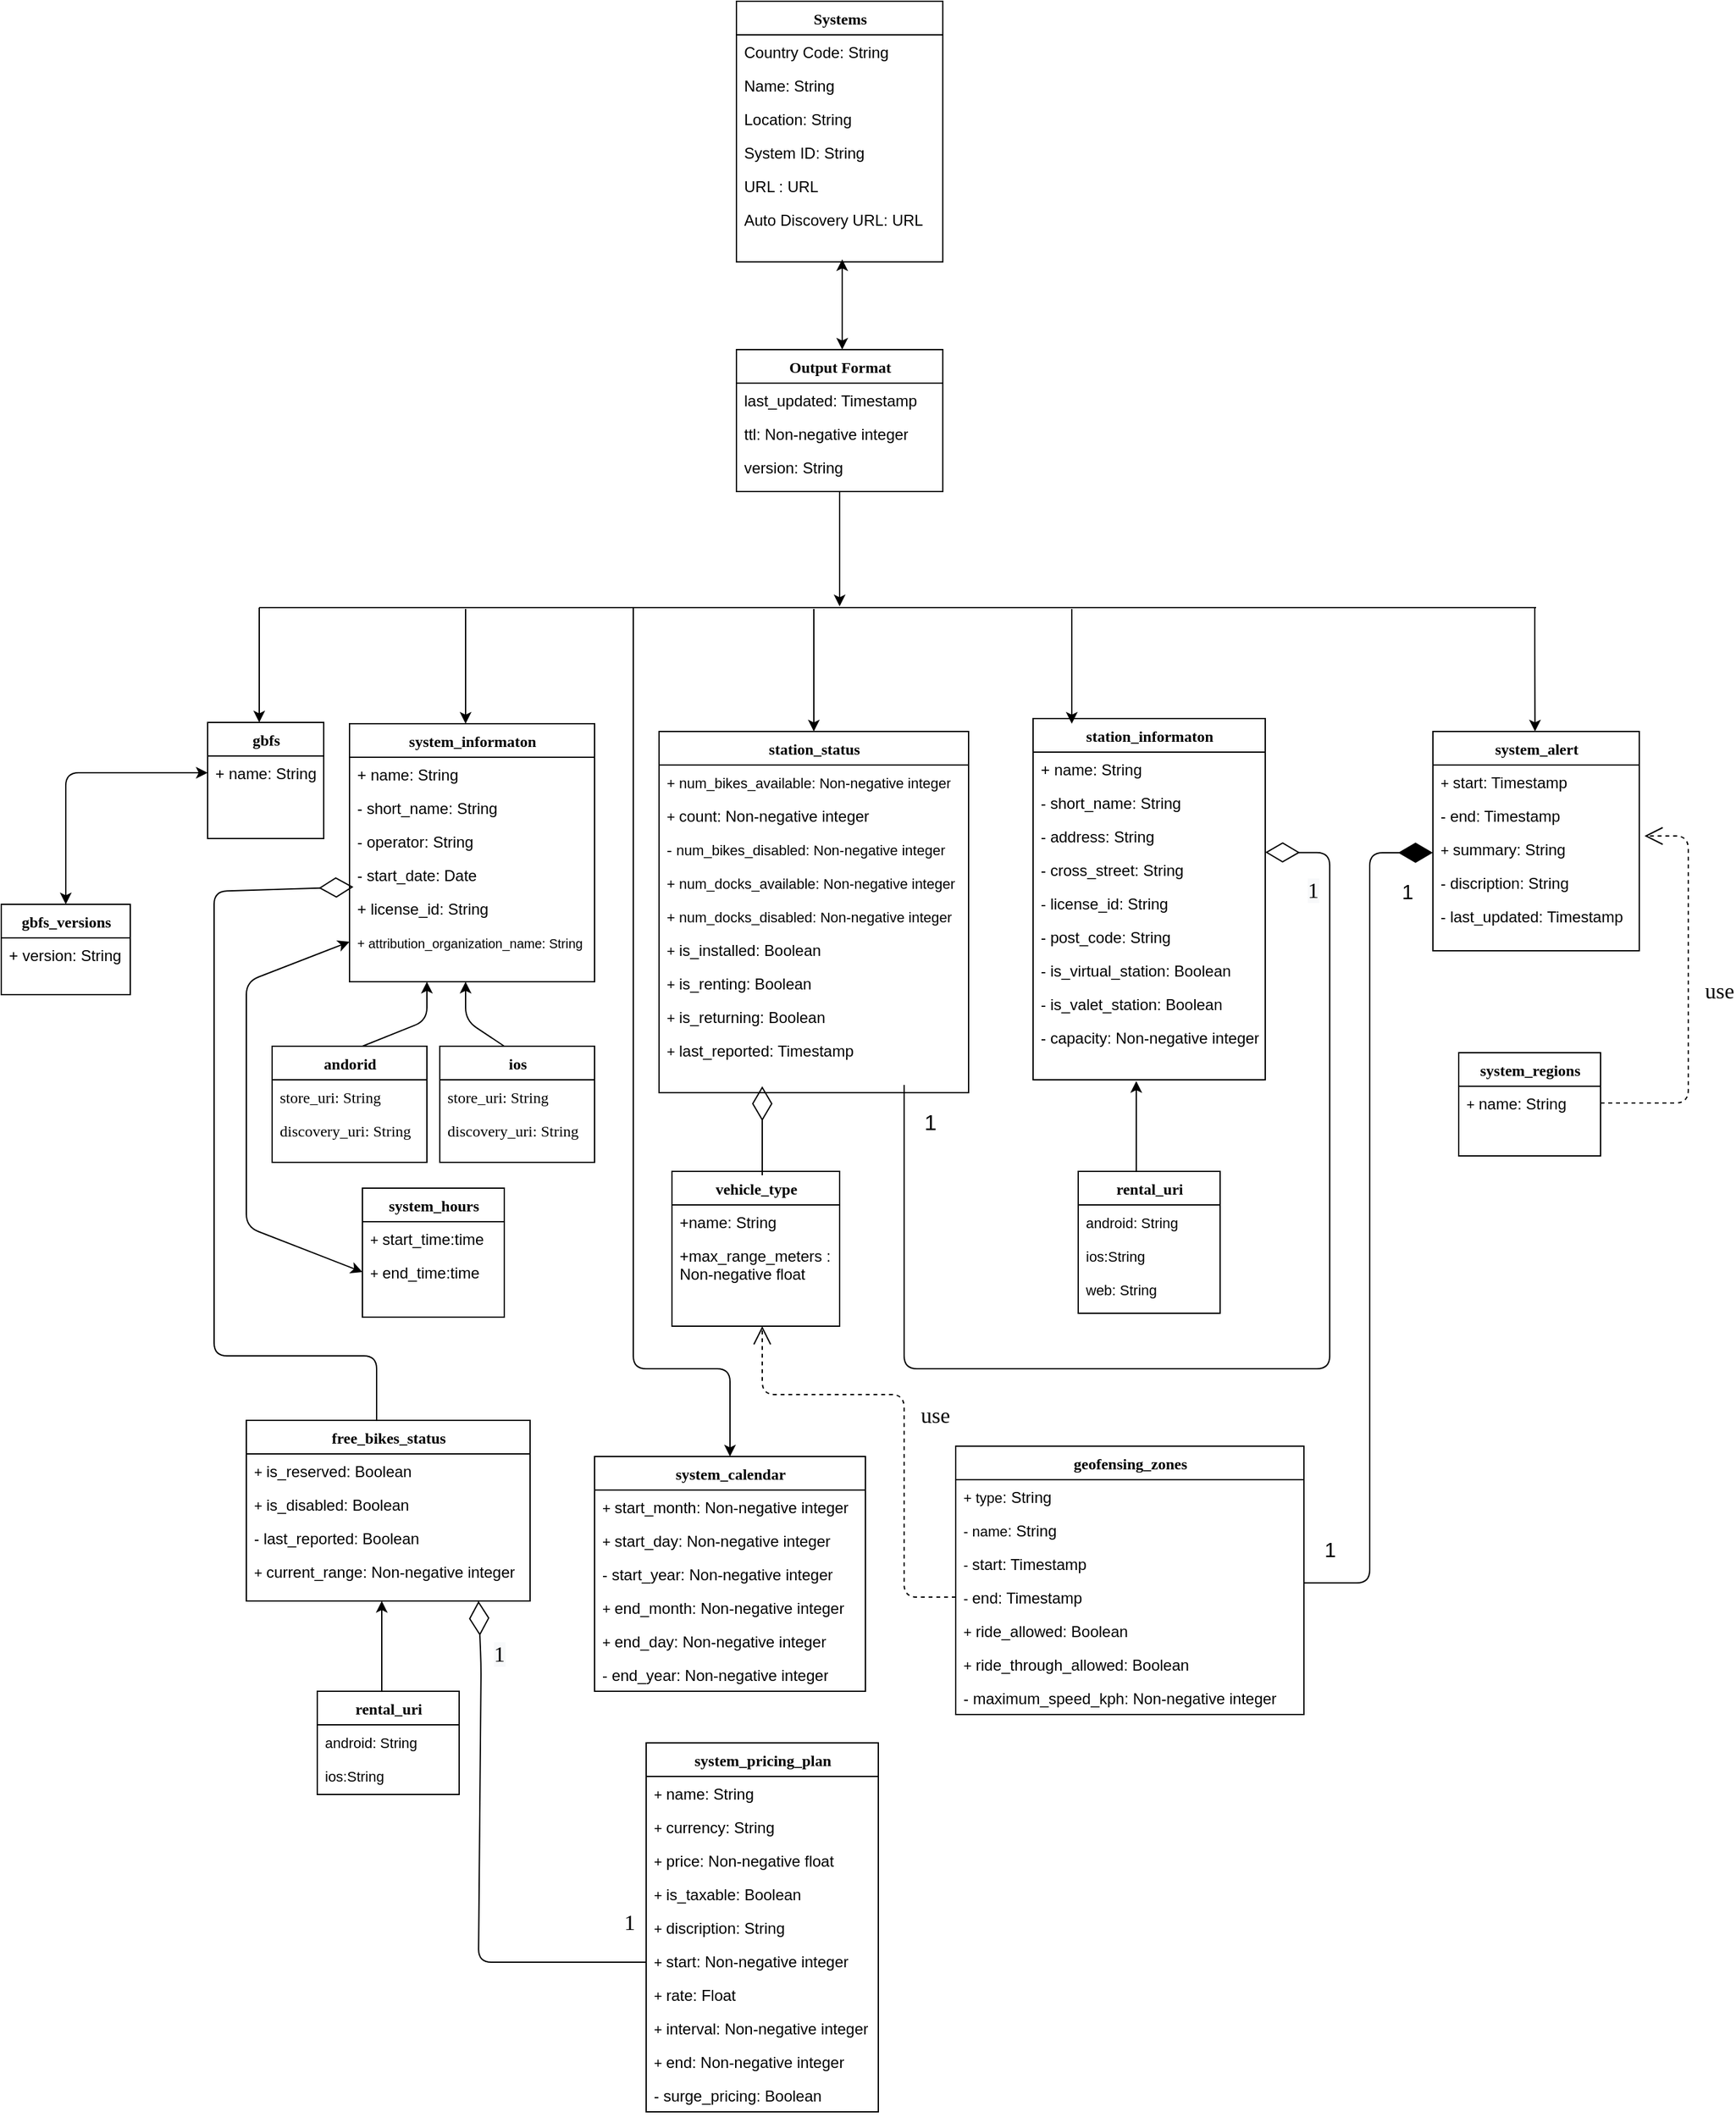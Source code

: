 <mxfile version="14.5.1" type="device"><diagram name="Page-1" id="9f46799a-70d6-7492-0946-bef42562c5a5"><mxGraphModel dx="2563" dy="1696" grid="1" gridSize="10" guides="1" tooltips="1" connect="1" arrows="1" fold="1" page="1" pageScale="1" pageWidth="1100" pageHeight="850" background="#ffffff" math="0" shadow="0"><root><mxCell id="0"/><mxCell id="1" parent="0"/><mxCell id="78961159f06e98e8-17" value="Systems" style="swimlane;html=1;fontStyle=1;align=center;verticalAlign=top;childLayout=stackLayout;horizontal=1;startSize=26;horizontalStack=0;resizeParent=1;resizeLast=0;collapsible=1;marginBottom=0;swimlaneFillColor=#ffffff;rounded=0;shadow=0;comic=0;labelBackgroundColor=none;strokeWidth=1;fillColor=none;fontFamily=Verdana;fontSize=12" parent="1" vertex="1"><mxGeometry x="500" y="-840" width="160" height="202" as="geometry"/></mxCell><mxCell id="78961159f06e98e8-21" value="Country Code: String" style="text;html=1;strokeColor=none;fillColor=none;align=left;verticalAlign=top;spacingLeft=4;spacingRight=4;whiteSpace=wrap;overflow=hidden;rotatable=0;points=[[0,0.5],[1,0.5]];portConstraint=eastwest;" parent="78961159f06e98e8-17" vertex="1"><mxGeometry y="26" width="160" height="26" as="geometry"/></mxCell><mxCell id="78961159f06e98e8-23" value="Name: String" style="text;html=1;strokeColor=none;fillColor=none;align=left;verticalAlign=top;spacingLeft=4;spacingRight=4;whiteSpace=wrap;overflow=hidden;rotatable=0;points=[[0,0.5],[1,0.5]];portConstraint=eastwest;" parent="78961159f06e98e8-17" vertex="1"><mxGeometry y="52" width="160" height="26" as="geometry"/></mxCell><mxCell id="ztw_TgKq-NQ0TBT2mvLs-5" value="Location: String" style="text;html=1;strokeColor=none;fillColor=none;align=left;verticalAlign=top;spacingLeft=4;spacingRight=4;whiteSpace=wrap;overflow=hidden;rotatable=0;points=[[0,0.5],[1,0.5]];portConstraint=eastwest;" parent="78961159f06e98e8-17" vertex="1"><mxGeometry y="78" width="160" height="26" as="geometry"/></mxCell><mxCell id="78961159f06e98e8-26" value="System ID: String" style="text;html=1;strokeColor=none;fillColor=none;align=left;verticalAlign=top;spacingLeft=4;spacingRight=4;whiteSpace=wrap;overflow=hidden;rotatable=0;points=[[0,0.5],[1,0.5]];portConstraint=eastwest;" parent="78961159f06e98e8-17" vertex="1"><mxGeometry y="104" width="160" height="26" as="geometry"/></mxCell><mxCell id="78961159f06e98e8-24" value="URL : URL" style="text;html=1;strokeColor=none;fillColor=none;align=left;verticalAlign=top;spacingLeft=4;spacingRight=4;whiteSpace=wrap;overflow=hidden;rotatable=0;points=[[0,0.5],[1,0.5]];portConstraint=eastwest;" parent="78961159f06e98e8-17" vertex="1"><mxGeometry y="130" width="160" height="26" as="geometry"/></mxCell><mxCell id="ztw_TgKq-NQ0TBT2mvLs-3" value="Auto Discovery URL: URL" style="text;html=1;strokeColor=none;fillColor=none;align=left;verticalAlign=top;spacingLeft=4;spacingRight=4;whiteSpace=wrap;overflow=hidden;rotatable=0;points=[[0,0.5],[1,0.5]];portConstraint=eastwest;" parent="78961159f06e98e8-17" vertex="1"><mxGeometry y="156" width="160" height="26" as="geometry"/></mxCell><mxCell id="ztw_TgKq-NQ0TBT2mvLs-10" value="Output Format" style="swimlane;html=1;fontStyle=1;align=center;verticalAlign=top;childLayout=stackLayout;horizontal=1;startSize=26;horizontalStack=0;resizeParent=1;resizeLast=0;collapsible=1;marginBottom=0;swimlaneFillColor=#ffffff;rounded=0;shadow=0;comic=0;labelBackgroundColor=none;strokeWidth=1;fillColor=none;fontFamily=Verdana;fontSize=12" parent="1" vertex="1"><mxGeometry x="500" y="-570" width="160" height="110" as="geometry"/></mxCell><mxCell id="ztw_TgKq-NQ0TBT2mvLs-11" value="last_updated: Timestamp" style="text;html=1;strokeColor=none;fillColor=none;align=left;verticalAlign=top;spacingLeft=4;spacingRight=4;whiteSpace=wrap;overflow=hidden;rotatable=0;points=[[0,0.5],[1,0.5]];portConstraint=eastwest;" parent="ztw_TgKq-NQ0TBT2mvLs-10" vertex="1"><mxGeometry y="26" width="160" height="26" as="geometry"/></mxCell><mxCell id="ztw_TgKq-NQ0TBT2mvLs-12" value="ttl: Non-negative integer" style="text;html=1;strokeColor=none;fillColor=none;align=left;verticalAlign=top;spacingLeft=4;spacingRight=4;whiteSpace=wrap;overflow=hidden;rotatable=0;points=[[0,0.5],[1,0.5]];portConstraint=eastwest;" parent="ztw_TgKq-NQ0TBT2mvLs-10" vertex="1"><mxGeometry y="52" width="160" height="26" as="geometry"/></mxCell><mxCell id="ztw_TgKq-NQ0TBT2mvLs-13" value="version: String" style="text;html=1;strokeColor=none;fillColor=none;align=left;verticalAlign=top;spacingLeft=4;spacingRight=4;whiteSpace=wrap;overflow=hidden;rotatable=0;points=[[0,0.5],[1,0.5]];portConstraint=eastwest;" parent="ztw_TgKq-NQ0TBT2mvLs-10" vertex="1"><mxGeometry y="78" width="160" height="26" as="geometry"/></mxCell><mxCell id="ztw_TgKq-NQ0TBT2mvLs-372" value="gbfs" style="swimlane;html=1;fontStyle=1;align=center;verticalAlign=top;childLayout=stackLayout;horizontal=1;startSize=26;horizontalStack=0;resizeParent=1;resizeLast=0;collapsible=1;marginBottom=0;swimlaneFillColor=#ffffff;rounded=0;shadow=0;comic=0;labelBackgroundColor=none;strokeWidth=1;fillColor=none;fontFamily=Verdana;fontSize=12" parent="1" vertex="1"><mxGeometry x="90" y="-281" width="90" height="90" as="geometry"/></mxCell><mxCell id="ztw_TgKq-NQ0TBT2mvLs-373" value="+ name: String" style="text;html=1;strokeColor=none;fillColor=none;align=left;verticalAlign=top;spacingLeft=4;spacingRight=4;whiteSpace=wrap;overflow=hidden;rotatable=0;points=[[0,0.5],[1,0.5]];portConstraint=eastwest;" parent="ztw_TgKq-NQ0TBT2mvLs-372" vertex="1"><mxGeometry y="26" width="90" height="26" as="geometry"/></mxCell><mxCell id="ztw_TgKq-NQ0TBT2mvLs-376" value="gbfs_versions" style="swimlane;html=1;fontStyle=1;align=center;verticalAlign=top;childLayout=stackLayout;horizontal=1;startSize=26;horizontalStack=0;resizeParent=1;resizeLast=0;collapsible=1;marginBottom=0;swimlaneFillColor=#ffffff;rounded=0;shadow=0;comic=0;labelBackgroundColor=none;strokeWidth=1;fillColor=none;fontFamily=Verdana;fontSize=12" parent="1" vertex="1"><mxGeometry x="-70" y="-140" width="100" height="70" as="geometry"/></mxCell><mxCell id="ztw_TgKq-NQ0TBT2mvLs-379" value="+ version: String" style="text;html=1;strokeColor=none;fillColor=none;align=left;verticalAlign=top;spacingLeft=4;spacingRight=4;whiteSpace=wrap;overflow=hidden;rotatable=0;points=[[0,0.5],[1,0.5]];portConstraint=eastwest;" parent="ztw_TgKq-NQ0TBT2mvLs-376" vertex="1"><mxGeometry y="26" width="100" height="26" as="geometry"/></mxCell><mxCell id="ztw_TgKq-NQ0TBT2mvLs-382" value="system_informaton" style="swimlane;html=1;fontStyle=1;align=center;verticalAlign=top;childLayout=stackLayout;horizontal=1;startSize=26;horizontalStack=0;resizeParent=1;resizeLast=0;collapsible=1;marginBottom=0;swimlaneFillColor=#ffffff;rounded=0;shadow=0;comic=0;labelBackgroundColor=none;strokeWidth=1;fillColor=none;fontFamily=Verdana;fontSize=12" parent="1" vertex="1"><mxGeometry x="200" y="-280" width="190" height="200" as="geometry"/></mxCell><mxCell id="ztw_TgKq-NQ0TBT2mvLs-383" value="+ name: String" style="text;html=1;strokeColor=none;fillColor=none;align=left;verticalAlign=top;spacingLeft=4;spacingRight=4;whiteSpace=wrap;overflow=hidden;rotatable=0;points=[[0,0.5],[1,0.5]];portConstraint=eastwest;" parent="ztw_TgKq-NQ0TBT2mvLs-382" vertex="1"><mxGeometry y="26" width="190" height="26" as="geometry"/></mxCell><mxCell id="ztw_TgKq-NQ0TBT2mvLs-384" value="- short_name: String" style="text;html=1;strokeColor=none;fillColor=none;align=left;verticalAlign=top;spacingLeft=4;spacingRight=4;whiteSpace=wrap;overflow=hidden;rotatable=0;points=[[0,0.5],[1,0.5]];portConstraint=eastwest;" parent="ztw_TgKq-NQ0TBT2mvLs-382" vertex="1"><mxGeometry y="52" width="190" height="26" as="geometry"/></mxCell><mxCell id="ztw_TgKq-NQ0TBT2mvLs-385" value="-&amp;nbsp;operator: String" style="text;html=1;strokeColor=none;fillColor=none;align=left;verticalAlign=top;spacingLeft=4;spacingRight=4;whiteSpace=wrap;overflow=hidden;rotatable=0;points=[[0,0.5],[1,0.5]];portConstraint=eastwest;" parent="ztw_TgKq-NQ0TBT2mvLs-382" vertex="1"><mxGeometry y="78" width="190" height="26" as="geometry"/></mxCell><mxCell id="ztw_TgKq-NQ0TBT2mvLs-386" value="-&amp;nbsp;start_date: Date" style="text;html=1;strokeColor=none;fillColor=none;align=left;verticalAlign=top;spacingLeft=4;spacingRight=4;whiteSpace=wrap;overflow=hidden;rotatable=0;points=[[0,0.5],[1,0.5]];portConstraint=eastwest;" parent="ztw_TgKq-NQ0TBT2mvLs-382" vertex="1"><mxGeometry y="104" width="190" height="26" as="geometry"/></mxCell><mxCell id="ztw_TgKq-NQ0TBT2mvLs-387" value="+ license_id: String" style="text;html=1;strokeColor=none;fillColor=none;align=left;verticalAlign=top;spacingLeft=4;spacingRight=4;whiteSpace=wrap;overflow=hidden;rotatable=0;points=[[0,0.5],[1,0.5]];portConstraint=eastwest;" parent="ztw_TgKq-NQ0TBT2mvLs-382" vertex="1"><mxGeometry y="130" width="190" height="26" as="geometry"/></mxCell><mxCell id="ztw_TgKq-NQ0TBT2mvLs-388" value="&lt;font style=&quot;font-size: 10px&quot;&gt;+ attribution_organization_name: String&lt;/font&gt;" style="text;html=1;strokeColor=none;fillColor=none;align=left;verticalAlign=top;spacingLeft=4;spacingRight=4;whiteSpace=wrap;overflow=hidden;rotatable=0;points=[[0,0.5],[1,0.5]];portConstraint=eastwest;" parent="ztw_TgKq-NQ0TBT2mvLs-382" vertex="1"><mxGeometry y="156" width="190" height="26" as="geometry"/></mxCell><mxCell id="ztw_TgKq-NQ0TBT2mvLs-391" value="station_informaton" style="swimlane;html=1;fontStyle=1;align=center;verticalAlign=top;childLayout=stackLayout;horizontal=1;startSize=26;horizontalStack=0;resizeParent=1;resizeLast=0;collapsible=1;marginBottom=0;swimlaneFillColor=#ffffff;rounded=0;shadow=0;comic=0;labelBackgroundColor=none;strokeWidth=1;fillColor=none;fontFamily=Verdana;fontSize=12" parent="1" vertex="1"><mxGeometry x="730" y="-284" width="180" height="280" as="geometry"/></mxCell><mxCell id="ztw_TgKq-NQ0TBT2mvLs-392" value="+ name: String" style="text;html=1;strokeColor=none;fillColor=none;align=left;verticalAlign=top;spacingLeft=4;spacingRight=4;whiteSpace=wrap;overflow=hidden;rotatable=0;points=[[0,0.5],[1,0.5]];portConstraint=eastwest;" parent="ztw_TgKq-NQ0TBT2mvLs-391" vertex="1"><mxGeometry y="26" width="180" height="26" as="geometry"/></mxCell><mxCell id="ztw_TgKq-NQ0TBT2mvLs-393" value="-&amp;nbsp;short_name: String" style="text;html=1;strokeColor=none;fillColor=none;align=left;verticalAlign=top;spacingLeft=4;spacingRight=4;whiteSpace=wrap;overflow=hidden;rotatable=0;points=[[0,0.5],[1,0.5]];portConstraint=eastwest;" parent="ztw_TgKq-NQ0TBT2mvLs-391" vertex="1"><mxGeometry y="52" width="180" height="26" as="geometry"/></mxCell><mxCell id="ztw_TgKq-NQ0TBT2mvLs-394" value="-&amp;nbsp;address: String" style="text;html=1;strokeColor=none;fillColor=none;align=left;verticalAlign=top;spacingLeft=4;spacingRight=4;whiteSpace=wrap;overflow=hidden;rotatable=0;points=[[0,0.5],[1,0.5]];portConstraint=eastwest;" parent="ztw_TgKq-NQ0TBT2mvLs-391" vertex="1"><mxGeometry y="78" width="180" height="26" as="geometry"/></mxCell><mxCell id="ztw_TgKq-NQ0TBT2mvLs-395" value="-&amp;nbsp;cross_street: String" style="text;html=1;strokeColor=none;fillColor=none;align=left;verticalAlign=top;spacingLeft=4;spacingRight=4;whiteSpace=wrap;overflow=hidden;rotatable=0;points=[[0,0.5],[1,0.5]];portConstraint=eastwest;" parent="ztw_TgKq-NQ0TBT2mvLs-391" vertex="1"><mxGeometry y="104" width="180" height="26" as="geometry"/></mxCell><mxCell id="ztw_TgKq-NQ0TBT2mvLs-396" value="-&amp;nbsp;license_id: String" style="text;html=1;strokeColor=none;fillColor=none;align=left;verticalAlign=top;spacingLeft=4;spacingRight=4;whiteSpace=wrap;overflow=hidden;rotatable=0;points=[[0,0.5],[1,0.5]];portConstraint=eastwest;" parent="ztw_TgKq-NQ0TBT2mvLs-391" vertex="1"><mxGeometry y="130" width="180" height="26" as="geometry"/></mxCell><mxCell id="ztw_TgKq-NQ0TBT2mvLs-401" value="-&amp;nbsp;post_code: String" style="text;html=1;strokeColor=none;fillColor=none;align=left;verticalAlign=top;spacingLeft=4;spacingRight=4;whiteSpace=wrap;overflow=hidden;rotatable=0;points=[[0,0.5],[1,0.5]];portConstraint=eastwest;" parent="ztw_TgKq-NQ0TBT2mvLs-391" vertex="1"><mxGeometry y="156" width="180" height="26" as="geometry"/></mxCell><mxCell id="ztw_TgKq-NQ0TBT2mvLs-402" value="-&amp;nbsp;is_virtual_station: Boolean" style="text;html=1;strokeColor=none;fillColor=none;align=left;verticalAlign=top;spacingLeft=4;spacingRight=4;whiteSpace=wrap;overflow=hidden;rotatable=0;points=[[0,0.5],[1,0.5]];portConstraint=eastwest;" parent="ztw_TgKq-NQ0TBT2mvLs-391" vertex="1"><mxGeometry y="182" width="180" height="26" as="geometry"/></mxCell><mxCell id="ztw_TgKq-NQ0TBT2mvLs-405" value="-&amp;nbsp;is_valet_station: Boolean" style="text;html=1;strokeColor=none;fillColor=none;align=left;verticalAlign=top;spacingLeft=4;spacingRight=4;whiteSpace=wrap;overflow=hidden;rotatable=0;points=[[0,0.5],[1,0.5]];portConstraint=eastwest;" parent="ztw_TgKq-NQ0TBT2mvLs-391" vertex="1"><mxGeometry y="208" width="180" height="26" as="geometry"/></mxCell><mxCell id="ztw_TgKq-NQ0TBT2mvLs-406" value="-&amp;nbsp;capacity: Non-negative integer" style="text;html=1;strokeColor=none;fillColor=none;align=left;verticalAlign=top;spacingLeft=4;spacingRight=4;whiteSpace=wrap;overflow=hidden;rotatable=0;points=[[0,0.5],[1,0.5]];portConstraint=eastwest;" parent="ztw_TgKq-NQ0TBT2mvLs-391" vertex="1"><mxGeometry y="234" width="180" height="26" as="geometry"/></mxCell><mxCell id="ztw_TgKq-NQ0TBT2mvLs-407" value="station_status" style="swimlane;html=1;fontStyle=1;align=center;verticalAlign=top;childLayout=stackLayout;horizontal=1;startSize=26;horizontalStack=0;resizeParent=1;resizeLast=0;collapsible=1;marginBottom=0;swimlaneFillColor=#ffffff;rounded=0;shadow=0;comic=0;labelBackgroundColor=none;strokeWidth=1;fillColor=none;fontFamily=Verdana;fontSize=12" parent="1" vertex="1"><mxGeometry x="440" y="-274" width="240" height="280" as="geometry"/></mxCell><mxCell id="ztw_TgKq-NQ0TBT2mvLs-408" value="&lt;font style=&quot;font-size: 11px&quot;&gt;+ num_bikes_available: Non-negative integer&lt;/font&gt;" style="text;html=1;strokeColor=none;fillColor=none;align=left;verticalAlign=top;spacingLeft=4;spacingRight=4;whiteSpace=wrap;overflow=hidden;rotatable=0;points=[[0,0.5],[1,0.5]];portConstraint=eastwest;strokeWidth=2;" parent="ztw_TgKq-NQ0TBT2mvLs-407" vertex="1"><mxGeometry y="26" width="240" height="26" as="geometry"/></mxCell><mxCell id="ztw_TgKq-NQ0TBT2mvLs-409" value="&lt;span style=&quot;font-size: 11px&quot;&gt;+&amp;nbsp;&lt;/span&gt;count: Non-negative integer" style="text;html=1;strokeColor=none;fillColor=none;align=left;verticalAlign=top;spacingLeft=4;spacingRight=4;whiteSpace=wrap;overflow=hidden;rotatable=0;points=[[0,0.5],[1,0.5]];portConstraint=eastwest;" parent="ztw_TgKq-NQ0TBT2mvLs-407" vertex="1"><mxGeometry y="52" width="240" height="26" as="geometry"/></mxCell><mxCell id="ztw_TgKq-NQ0TBT2mvLs-410" value="&lt;font style=&quot;font-size: 11px&quot;&gt;&lt;span style=&quot;font-size: 12px&quot;&gt;-&amp;nbsp;&lt;/span&gt;num_bikes_disabled: Non-negative integer&lt;/font&gt;" style="text;html=1;strokeColor=none;fillColor=none;align=left;verticalAlign=top;spacingLeft=4;spacingRight=4;whiteSpace=wrap;overflow=hidden;rotatable=0;points=[[0,0.5],[1,0.5]];portConstraint=eastwest;" parent="ztw_TgKq-NQ0TBT2mvLs-407" vertex="1"><mxGeometry y="78" width="240" height="26" as="geometry"/></mxCell><mxCell id="ztw_TgKq-NQ0TBT2mvLs-411" value="&lt;span style=&quot;font-size: 11px&quot;&gt;+&amp;nbsp;&lt;/span&gt;&lt;span style=&quot;font-size: 11px&quot;&gt;num_docks_available: Non-negative integer&lt;/span&gt;" style="text;html=1;strokeColor=none;fillColor=none;align=left;verticalAlign=top;spacingLeft=4;spacingRight=4;whiteSpace=wrap;overflow=hidden;rotatable=0;points=[[0,0.5],[1,0.5]];portConstraint=eastwest;" parent="ztw_TgKq-NQ0TBT2mvLs-407" vertex="1"><mxGeometry y="104" width="240" height="26" as="geometry"/></mxCell><mxCell id="ztw_TgKq-NQ0TBT2mvLs-412" value="&lt;span style=&quot;font-size: 11px&quot;&gt;+&amp;nbsp;&lt;/span&gt;&lt;span style=&quot;font-size: 11px&quot;&gt;num_docks_disabled: Non-negative integer&lt;/span&gt;" style="text;html=1;strokeColor=none;fillColor=none;align=left;verticalAlign=top;spacingLeft=4;spacingRight=4;whiteSpace=wrap;overflow=hidden;rotatable=0;points=[[0,0.5],[1,0.5]];portConstraint=eastwest;" parent="ztw_TgKq-NQ0TBT2mvLs-407" vertex="1"><mxGeometry y="130" width="240" height="26" as="geometry"/></mxCell><mxCell id="ztw_TgKq-NQ0TBT2mvLs-414" value="&lt;span style=&quot;font-size: 11px&quot;&gt;+&amp;nbsp;&lt;/span&gt;is_installed: Boolean" style="text;html=1;strokeColor=none;fillColor=none;align=left;verticalAlign=top;spacingLeft=4;spacingRight=4;whiteSpace=wrap;overflow=hidden;rotatable=0;points=[[0,0.5],[1,0.5]];portConstraint=eastwest;" parent="ztw_TgKq-NQ0TBT2mvLs-407" vertex="1"><mxGeometry y="156" width="240" height="26" as="geometry"/></mxCell><mxCell id="ztw_TgKq-NQ0TBT2mvLs-415" value="&lt;span style=&quot;font-size: 11px&quot;&gt;+&amp;nbsp;&lt;/span&gt;is_renting: Boolean" style="text;html=1;strokeColor=none;fillColor=none;align=left;verticalAlign=top;spacingLeft=4;spacingRight=4;whiteSpace=wrap;overflow=hidden;rotatable=0;points=[[0,0.5],[1,0.5]];portConstraint=eastwest;" parent="ztw_TgKq-NQ0TBT2mvLs-407" vertex="1"><mxGeometry y="182" width="240" height="26" as="geometry"/></mxCell><mxCell id="ztw_TgKq-NQ0TBT2mvLs-416" value="&lt;span style=&quot;font-size: 11px&quot;&gt;+&amp;nbsp;&lt;/span&gt;is_returning: Boolean" style="text;html=1;strokeColor=none;fillColor=none;align=left;verticalAlign=top;spacingLeft=4;spacingRight=4;whiteSpace=wrap;overflow=hidden;rotatable=0;points=[[0,0.5],[1,0.5]];portConstraint=eastwest;" parent="ztw_TgKq-NQ0TBT2mvLs-407" vertex="1"><mxGeometry y="208" width="240" height="26" as="geometry"/></mxCell><mxCell id="ztw_TgKq-NQ0TBT2mvLs-417" value="&lt;span style=&quot;font-size: 11px&quot;&gt;+&amp;nbsp;&lt;/span&gt;last_reported: Timestamp" style="text;html=1;strokeColor=none;fillColor=none;align=left;verticalAlign=top;spacingLeft=4;spacingRight=4;whiteSpace=wrap;overflow=hidden;rotatable=0;points=[[0,0.5],[1,0.5]];portConstraint=eastwest;" parent="ztw_TgKq-NQ0TBT2mvLs-407" vertex="1"><mxGeometry y="234" width="240" height="26" as="geometry"/></mxCell><mxCell id="ztw_TgKq-NQ0TBT2mvLs-428" value="rental_uri" style="swimlane;html=1;fontStyle=1;align=center;verticalAlign=top;childLayout=stackLayout;horizontal=1;startSize=26;horizontalStack=0;resizeParent=1;resizeLast=0;collapsible=1;marginBottom=0;swimlaneFillColor=#ffffff;rounded=0;shadow=0;comic=0;labelBackgroundColor=none;strokeWidth=1;fillColor=none;fontFamily=Verdana;fontSize=12" parent="1" vertex="1"><mxGeometry x="765" y="67" width="110" height="110" as="geometry"/></mxCell><mxCell id="ztw_TgKq-NQ0TBT2mvLs-429" value="&lt;span style=&quot;font-size: 11px&quot;&gt;android: String&lt;/span&gt;" style="text;html=1;strokeColor=none;fillColor=none;align=left;verticalAlign=top;spacingLeft=4;spacingRight=4;whiteSpace=wrap;overflow=hidden;rotatable=0;points=[[0,0.5],[1,0.5]];portConstraint=eastwest;" parent="ztw_TgKq-NQ0TBT2mvLs-428" vertex="1"><mxGeometry y="26" width="110" height="26" as="geometry"/></mxCell><mxCell id="ztw_TgKq-NQ0TBT2mvLs-430" value="&lt;span style=&quot;font-size: 11px&quot;&gt;ios:String&lt;/span&gt;" style="text;html=1;strokeColor=none;fillColor=none;align=left;verticalAlign=top;spacingLeft=4;spacingRight=4;whiteSpace=wrap;overflow=hidden;rotatable=0;points=[[0,0.5],[1,0.5]];portConstraint=eastwest;" parent="ztw_TgKq-NQ0TBT2mvLs-428" vertex="1"><mxGeometry y="52" width="110" height="26" as="geometry"/></mxCell><mxCell id="yhd3518eYg1Cr_5c-qsb-65" value="&lt;span style=&quot;font-size: 11px&quot;&gt;web: String&lt;/span&gt;" style="text;html=1;strokeColor=none;fillColor=none;align=left;verticalAlign=top;spacingLeft=4;spacingRight=4;whiteSpace=wrap;overflow=hidden;rotatable=0;points=[[0,0.5],[1,0.5]];portConstraint=eastwest;" parent="ztw_TgKq-NQ0TBT2mvLs-428" vertex="1"><mxGeometry y="78" width="110" height="26" as="geometry"/></mxCell><mxCell id="ztw_TgKq-NQ0TBT2mvLs-431" value="system_calendar" style="swimlane;html=1;fontStyle=1;align=center;verticalAlign=top;childLayout=stackLayout;horizontal=1;startSize=26;horizontalStack=0;resizeParent=1;resizeLast=0;collapsible=1;marginBottom=0;swimlaneFillColor=#ffffff;rounded=0;shadow=0;comic=0;labelBackgroundColor=none;strokeWidth=1;fillColor=none;fontFamily=Verdana;fontSize=12" parent="1" vertex="1"><mxGeometry x="390" y="288" width="210" height="182" as="geometry"/></mxCell><mxCell id="ztw_TgKq-NQ0TBT2mvLs-432" value="&lt;font style=&quot;font-size: 12px&quot;&gt;&lt;span style=&quot;font-size: 11px&quot;&gt;+&amp;nbsp;&lt;/span&gt;start_month: Non-negative integer&lt;/font&gt;" style="text;html=1;strokeColor=none;fillColor=none;align=left;verticalAlign=top;spacingLeft=4;spacingRight=4;whiteSpace=wrap;overflow=hidden;rotatable=0;points=[[0,0.5],[1,0.5]];portConstraint=eastwest;strokeWidth=2;" parent="ztw_TgKq-NQ0TBT2mvLs-431" vertex="1"><mxGeometry y="26" width="210" height="26" as="geometry"/></mxCell><mxCell id="ztw_TgKq-NQ0TBT2mvLs-433" value="&lt;span style=&quot;font-size: 11px&quot;&gt;+&amp;nbsp;&lt;/span&gt;start_day: Non-negative integer" style="text;html=1;strokeColor=none;fillColor=none;align=left;verticalAlign=top;spacingLeft=4;spacingRight=4;whiteSpace=wrap;overflow=hidden;rotatable=0;points=[[0,0.5],[1,0.5]];portConstraint=eastwest;" parent="ztw_TgKq-NQ0TBT2mvLs-431" vertex="1"><mxGeometry y="52" width="210" height="26" as="geometry"/></mxCell><mxCell id="ztw_TgKq-NQ0TBT2mvLs-434" value="-&amp;nbsp;start_year: Non-negative integer" style="text;html=1;strokeColor=none;fillColor=none;align=left;verticalAlign=top;spacingLeft=4;spacingRight=4;whiteSpace=wrap;overflow=hidden;rotatable=0;points=[[0,0.5],[1,0.5]];portConstraint=eastwest;" parent="ztw_TgKq-NQ0TBT2mvLs-431" vertex="1"><mxGeometry y="78" width="210" height="26" as="geometry"/></mxCell><mxCell id="ztw_TgKq-NQ0TBT2mvLs-435" value="&lt;span style=&quot;font-size: 11px&quot;&gt;+&amp;nbsp;&lt;/span&gt;end_month: Non-negative integer" style="text;html=1;strokeColor=none;fillColor=none;align=left;verticalAlign=top;spacingLeft=4;spacingRight=4;whiteSpace=wrap;overflow=hidden;rotatable=0;points=[[0,0.5],[1,0.5]];portConstraint=eastwest;" parent="ztw_TgKq-NQ0TBT2mvLs-431" vertex="1"><mxGeometry y="104" width="210" height="26" as="geometry"/></mxCell><mxCell id="ztw_TgKq-NQ0TBT2mvLs-436" value="&lt;span style=&quot;font-size: 11px&quot;&gt;+&amp;nbsp;&lt;/span&gt;end_day: Non-negative integer" style="text;html=1;strokeColor=none;fillColor=none;align=left;verticalAlign=top;spacingLeft=4;spacingRight=4;whiteSpace=wrap;overflow=hidden;rotatable=0;points=[[0,0.5],[1,0.5]];portConstraint=eastwest;" parent="ztw_TgKq-NQ0TBT2mvLs-431" vertex="1"><mxGeometry y="130" width="210" height="26" as="geometry"/></mxCell><mxCell id="ztw_TgKq-NQ0TBT2mvLs-437" value="-&amp;nbsp;end_year: Non-negative integer" style="text;html=1;strokeColor=none;fillColor=none;align=left;verticalAlign=top;spacingLeft=4;spacingRight=4;whiteSpace=wrap;overflow=hidden;rotatable=0;points=[[0,0.5],[1,0.5]];portConstraint=eastwest;" parent="ztw_TgKq-NQ0TBT2mvLs-431" vertex="1"><mxGeometry y="156" width="210" height="26" as="geometry"/></mxCell><mxCell id="ztw_TgKq-NQ0TBT2mvLs-441" value="system_regions" style="swimlane;html=1;fontStyle=1;align=center;verticalAlign=top;childLayout=stackLayout;horizontal=1;startSize=26;horizontalStack=0;resizeParent=1;resizeLast=0;collapsible=1;marginBottom=0;swimlaneFillColor=#ffffff;rounded=0;shadow=0;comic=0;labelBackgroundColor=none;strokeWidth=1;fillColor=none;fontFamily=Verdana;fontSize=12" parent="1" vertex="1"><mxGeometry x="1060" y="-25" width="110" height="80" as="geometry"/></mxCell><mxCell id="ztw_TgKq-NQ0TBT2mvLs-442" value="&lt;span style=&quot;font-size: 11px&quot;&gt;+&amp;nbsp;&lt;/span&gt;name: String" style="text;html=1;strokeColor=none;fillColor=none;align=left;verticalAlign=top;spacingLeft=4;spacingRight=4;whiteSpace=wrap;overflow=hidden;rotatable=0;points=[[0,0.5],[1,0.5]];portConstraint=eastwest;" parent="ztw_TgKq-NQ0TBT2mvLs-441" vertex="1"><mxGeometry y="26" width="110" height="26" as="geometry"/></mxCell><mxCell id="ztw_TgKq-NQ0TBT2mvLs-443" value="system_pricing_plan" style="swimlane;html=1;fontStyle=1;align=center;verticalAlign=top;childLayout=stackLayout;horizontal=1;startSize=26;horizontalStack=0;resizeParent=1;resizeLast=0;collapsible=1;marginBottom=0;swimlaneFillColor=#ffffff;rounded=0;shadow=0;comic=0;labelBackgroundColor=none;strokeWidth=1;fillColor=none;fontFamily=Verdana;fontSize=12" parent="1" vertex="1"><mxGeometry x="430" y="510" width="180" height="286" as="geometry"/></mxCell><mxCell id="ztw_TgKq-NQ0TBT2mvLs-444" value="&lt;span style=&quot;font-size: 11px&quot;&gt;+&amp;nbsp;&lt;/span&gt;name: String" style="text;html=1;strokeColor=none;fillColor=none;align=left;verticalAlign=top;spacingLeft=4;spacingRight=4;whiteSpace=wrap;overflow=hidden;rotatable=0;points=[[0,0.5],[1,0.5]];portConstraint=eastwest;" parent="ztw_TgKq-NQ0TBT2mvLs-443" vertex="1"><mxGeometry y="26" width="180" height="26" as="geometry"/></mxCell><mxCell id="ztw_TgKq-NQ0TBT2mvLs-445" value="&lt;span style=&quot;font-size: 11px&quot;&gt;+&amp;nbsp;&lt;/span&gt;currency: String" style="text;html=1;strokeColor=none;fillColor=none;align=left;verticalAlign=top;spacingLeft=4;spacingRight=4;whiteSpace=wrap;overflow=hidden;rotatable=0;points=[[0,0.5],[1,0.5]];portConstraint=eastwest;" parent="ztw_TgKq-NQ0TBT2mvLs-443" vertex="1"><mxGeometry y="52" width="180" height="26" as="geometry"/></mxCell><mxCell id="ztw_TgKq-NQ0TBT2mvLs-446" value="&lt;span style=&quot;font-size: 11px&quot;&gt;+&amp;nbsp;&lt;/span&gt;price: Non-negative float" style="text;html=1;strokeColor=none;fillColor=none;align=left;verticalAlign=top;spacingLeft=4;spacingRight=4;whiteSpace=wrap;overflow=hidden;rotatable=0;points=[[0,0.5],[1,0.5]];portConstraint=eastwest;" parent="ztw_TgKq-NQ0TBT2mvLs-443" vertex="1"><mxGeometry y="78" width="180" height="26" as="geometry"/></mxCell><mxCell id="ztw_TgKq-NQ0TBT2mvLs-447" value="&lt;span style=&quot;font-size: 11px&quot;&gt;+&amp;nbsp;&lt;/span&gt;is_taxable: Boolean" style="text;html=1;strokeColor=none;fillColor=none;align=left;verticalAlign=top;spacingLeft=4;spacingRight=4;whiteSpace=wrap;overflow=hidden;rotatable=0;points=[[0,0.5],[1,0.5]];portConstraint=eastwest;" parent="ztw_TgKq-NQ0TBT2mvLs-443" vertex="1"><mxGeometry y="104" width="180" height="26" as="geometry"/></mxCell><mxCell id="ztw_TgKq-NQ0TBT2mvLs-448" value="&lt;span style=&quot;font-size: 11px&quot;&gt;+&amp;nbsp;&lt;/span&gt;discription: String" style="text;html=1;strokeColor=none;fillColor=none;align=left;verticalAlign=top;spacingLeft=4;spacingRight=4;whiteSpace=wrap;overflow=hidden;rotatable=0;points=[[0,0.5],[1,0.5]];portConstraint=eastwest;" parent="ztw_TgKq-NQ0TBT2mvLs-443" vertex="1"><mxGeometry y="130" width="180" height="26" as="geometry"/></mxCell><mxCell id="ztw_TgKq-NQ0TBT2mvLs-449" value="&lt;span style=&quot;font-size: 11px&quot;&gt;+&amp;nbsp;&lt;/span&gt;start: Non-negative integer" style="text;html=1;strokeColor=none;fillColor=none;align=left;verticalAlign=top;spacingLeft=4;spacingRight=4;whiteSpace=wrap;overflow=hidden;rotatable=0;points=[[0,0.5],[1,0.5]];portConstraint=eastwest;" parent="ztw_TgKq-NQ0TBT2mvLs-443" vertex="1"><mxGeometry y="156" width="180" height="26" as="geometry"/></mxCell><mxCell id="ztw_TgKq-NQ0TBT2mvLs-450" value="&lt;span style=&quot;font-size: 11px&quot;&gt;+&amp;nbsp;&lt;/span&gt;rate: Float" style="text;html=1;strokeColor=none;fillColor=none;align=left;verticalAlign=top;spacingLeft=4;spacingRight=4;whiteSpace=wrap;overflow=hidden;rotatable=0;points=[[0,0.5],[1,0.5]];portConstraint=eastwest;" parent="ztw_TgKq-NQ0TBT2mvLs-443" vertex="1"><mxGeometry y="182" width="180" height="26" as="geometry"/></mxCell><mxCell id="ztw_TgKq-NQ0TBT2mvLs-451" value="&lt;span style=&quot;font-size: 11px&quot;&gt;+&amp;nbsp;&lt;/span&gt;interval: Non-negative integer" style="text;html=1;strokeColor=none;fillColor=none;align=left;verticalAlign=top;spacingLeft=4;spacingRight=4;whiteSpace=wrap;overflow=hidden;rotatable=0;points=[[0,0.5],[1,0.5]];portConstraint=eastwest;" parent="ztw_TgKq-NQ0TBT2mvLs-443" vertex="1"><mxGeometry y="208" width="180" height="26" as="geometry"/></mxCell><mxCell id="ztw_TgKq-NQ0TBT2mvLs-452" value="&lt;span style=&quot;font-size: 11px&quot;&gt;+&amp;nbsp;&lt;/span&gt;end: Non-negative integer" style="text;html=1;strokeColor=none;fillColor=none;align=left;verticalAlign=top;spacingLeft=4;spacingRight=4;whiteSpace=wrap;overflow=hidden;rotatable=0;points=[[0,0.5],[1,0.5]];portConstraint=eastwest;" parent="ztw_TgKq-NQ0TBT2mvLs-443" vertex="1"><mxGeometry y="234" width="180" height="26" as="geometry"/></mxCell><mxCell id="ztw_TgKq-NQ0TBT2mvLs-453" value="-&amp;nbsp;surge_pricing: Boolean" style="text;html=1;strokeColor=none;fillColor=none;align=left;verticalAlign=top;spacingLeft=4;spacingRight=4;whiteSpace=wrap;overflow=hidden;rotatable=0;points=[[0,0.5],[1,0.5]];portConstraint=eastwest;" parent="ztw_TgKq-NQ0TBT2mvLs-443" vertex="1"><mxGeometry y="260" width="180" height="26" as="geometry"/></mxCell><mxCell id="ztw_TgKq-NQ0TBT2mvLs-454" value="system_alert" style="swimlane;html=1;fontStyle=1;align=center;verticalAlign=top;childLayout=stackLayout;horizontal=1;startSize=26;horizontalStack=0;resizeParent=1;resizeLast=0;collapsible=1;marginBottom=0;swimlaneFillColor=#ffffff;rounded=0;shadow=0;comic=0;labelBackgroundColor=none;strokeWidth=1;fillColor=none;fontFamily=Verdana;fontSize=12" parent="1" vertex="1"><mxGeometry x="1040" y="-274" width="160" height="170" as="geometry"/></mxCell><mxCell id="ztw_TgKq-NQ0TBT2mvLs-455" value="&lt;span style=&quot;font-size: 11px&quot;&gt;+&amp;nbsp;&lt;/span&gt;start: Timestamp" style="text;html=1;strokeColor=none;fillColor=none;align=left;verticalAlign=top;spacingLeft=4;spacingRight=4;whiteSpace=wrap;overflow=hidden;rotatable=0;points=[[0,0.5],[1,0.5]];portConstraint=eastwest;strokeWidth=2;" parent="ztw_TgKq-NQ0TBT2mvLs-454" vertex="1"><mxGeometry y="26" width="160" height="26" as="geometry"/></mxCell><mxCell id="ztw_TgKq-NQ0TBT2mvLs-456" value="-&amp;nbsp;end: Timestamp" style="text;html=1;strokeColor=none;fillColor=none;align=left;verticalAlign=top;spacingLeft=4;spacingRight=4;whiteSpace=wrap;overflow=hidden;rotatable=0;points=[[0,0.5],[1,0.5]];portConstraint=eastwest;" parent="ztw_TgKq-NQ0TBT2mvLs-454" vertex="1"><mxGeometry y="52" width="160" height="26" as="geometry"/></mxCell><mxCell id="ztw_TgKq-NQ0TBT2mvLs-457" value="&lt;span style=&quot;font-size: 11px&quot;&gt;+&amp;nbsp;&lt;/span&gt;summary: String" style="text;html=1;strokeColor=none;fillColor=none;align=left;verticalAlign=top;spacingLeft=4;spacingRight=4;whiteSpace=wrap;overflow=hidden;rotatable=0;points=[[0,0.5],[1,0.5]];portConstraint=eastwest;" parent="ztw_TgKq-NQ0TBT2mvLs-454" vertex="1"><mxGeometry y="78" width="160" height="26" as="geometry"/></mxCell><mxCell id="ztw_TgKq-NQ0TBT2mvLs-458" value="-&amp;nbsp;discription: String" style="text;html=1;strokeColor=none;fillColor=none;align=left;verticalAlign=top;spacingLeft=4;spacingRight=4;whiteSpace=wrap;overflow=hidden;rotatable=0;points=[[0,0.5],[1,0.5]];portConstraint=eastwest;" parent="ztw_TgKq-NQ0TBT2mvLs-454" vertex="1"><mxGeometry y="104" width="160" height="26" as="geometry"/></mxCell><mxCell id="ztw_TgKq-NQ0TBT2mvLs-463" value="-&amp;nbsp;last_updated: Timestamp" style="text;html=1;strokeColor=none;fillColor=none;align=left;verticalAlign=top;spacingLeft=4;spacingRight=4;whiteSpace=wrap;overflow=hidden;rotatable=0;points=[[0,0.5],[1,0.5]];portConstraint=eastwest;" parent="ztw_TgKq-NQ0TBT2mvLs-454" vertex="1"><mxGeometry y="130" width="160" height="26" as="geometry"/></mxCell><mxCell id="yhd3518eYg1Cr_5c-qsb-1" value="geofensing_zones" style="swimlane;html=1;fontStyle=1;align=center;verticalAlign=top;childLayout=stackLayout;horizontal=1;startSize=26;horizontalStack=0;resizeParent=1;resizeLast=0;collapsible=1;marginBottom=0;swimlaneFillColor=#ffffff;rounded=0;shadow=0;comic=0;labelBackgroundColor=none;strokeWidth=1;fillColor=none;fontFamily=Verdana;fontSize=12" parent="1" vertex="1"><mxGeometry x="670" y="280" width="270" height="208" as="geometry"/></mxCell><mxCell id="yhd3518eYg1Cr_5c-qsb-2" value="&lt;span style=&quot;font-size: 11px&quot;&gt;+ type&lt;/span&gt;: String" style="text;html=1;strokeColor=none;fillColor=none;align=left;verticalAlign=top;spacingLeft=4;spacingRight=4;whiteSpace=wrap;overflow=hidden;rotatable=0;points=[[0,0.5],[1,0.5]];portConstraint=eastwest;" parent="yhd3518eYg1Cr_5c-qsb-1" vertex="1"><mxGeometry y="26" width="270" height="26" as="geometry"/></mxCell><mxCell id="yhd3518eYg1Cr_5c-qsb-3" value="&lt;span style=&quot;font-size: 11px&quot;&gt;- name&lt;/span&gt;: String" style="text;html=1;strokeColor=none;fillColor=none;align=left;verticalAlign=top;spacingLeft=4;spacingRight=4;whiteSpace=wrap;overflow=hidden;rotatable=0;points=[[0,0.5],[1,0.5]];portConstraint=eastwest;" parent="yhd3518eYg1Cr_5c-qsb-1" vertex="1"><mxGeometry y="52" width="270" height="26" as="geometry"/></mxCell><mxCell id="yhd3518eYg1Cr_5c-qsb-7" value="&lt;span style=&quot;font-size: 11px&quot;&gt;-&amp;nbsp;&lt;/span&gt;start: Timestamp" style="text;html=1;strokeColor=none;fillColor=none;align=left;verticalAlign=top;spacingLeft=4;spacingRight=4;whiteSpace=wrap;overflow=hidden;rotatable=0;points=[[0,0.5],[1,0.5]];portConstraint=eastwest;" parent="yhd3518eYg1Cr_5c-qsb-1" vertex="1"><mxGeometry y="78" width="270" height="26" as="geometry"/></mxCell><mxCell id="yhd3518eYg1Cr_5c-qsb-8" value="&lt;span style=&quot;font-size: 11px&quot;&gt;-&amp;nbsp;&lt;/span&gt;end: Timestamp" style="text;html=1;strokeColor=none;fillColor=none;align=left;verticalAlign=top;spacingLeft=4;spacingRight=4;whiteSpace=wrap;overflow=hidden;rotatable=0;points=[[0,0.5],[1,0.5]];portConstraint=eastwest;" parent="yhd3518eYg1Cr_5c-qsb-1" vertex="1"><mxGeometry y="104" width="270" height="26" as="geometry"/></mxCell><mxCell id="yhd3518eYg1Cr_5c-qsb-9" value="&lt;span style=&quot;font-size: 11px&quot;&gt;+&amp;nbsp;&lt;/span&gt;ride_allowed: Boolean" style="text;html=1;strokeColor=none;fillColor=none;align=left;verticalAlign=top;spacingLeft=4;spacingRight=4;whiteSpace=wrap;overflow=hidden;rotatable=0;points=[[0,0.5],[1,0.5]];portConstraint=eastwest;" parent="yhd3518eYg1Cr_5c-qsb-1" vertex="1"><mxGeometry y="130" width="270" height="26" as="geometry"/></mxCell><mxCell id="yhd3518eYg1Cr_5c-qsb-10" value="&lt;span style=&quot;font-size: 11px&quot;&gt;+&amp;nbsp;&lt;/span&gt;ride_through_allowed: Boolean" style="text;html=1;strokeColor=none;fillColor=none;align=left;verticalAlign=top;spacingLeft=4;spacingRight=4;whiteSpace=wrap;overflow=hidden;rotatable=0;points=[[0,0.5],[1,0.5]];portConstraint=eastwest;" parent="yhd3518eYg1Cr_5c-qsb-1" vertex="1"><mxGeometry y="156" width="270" height="26" as="geometry"/></mxCell><mxCell id="yhd3518eYg1Cr_5c-qsb-11" value="-&amp;nbsp;maximum_speed_kph: Non-negative integer" style="text;html=1;strokeColor=none;fillColor=none;align=left;verticalAlign=top;spacingLeft=4;spacingRight=4;whiteSpace=wrap;overflow=hidden;rotatable=0;points=[[0,0.5],[1,0.5]];portConstraint=eastwest;" parent="yhd3518eYg1Cr_5c-qsb-1" vertex="1"><mxGeometry y="182" width="270" height="26" as="geometry"/></mxCell><mxCell id="yhd3518eYg1Cr_5c-qsb-17" value="" style="endArrow=none;html=1;" parent="1" edge="1"><mxGeometry width="50" height="50" relative="1" as="geometry"><mxPoint x="130" y="-370" as="sourcePoint"/><mxPoint x="1120" y="-370" as="targetPoint"/></mxGeometry></mxCell><mxCell id="yhd3518eYg1Cr_5c-qsb-18" value="" style="endArrow=classic;html=1;" parent="1" edge="1"><mxGeometry width="50" height="50" relative="1" as="geometry"><mxPoint x="130" y="-370" as="sourcePoint"/><mxPoint x="130" y="-281" as="targetPoint"/></mxGeometry></mxCell><mxCell id="yhd3518eYg1Cr_5c-qsb-20" value="" style="endArrow=classic;html=1;" parent="1" edge="1"><mxGeometry width="50" height="50" relative="1" as="geometry"><mxPoint x="290" y="-369" as="sourcePoint"/><mxPoint x="290" y="-280" as="targetPoint"/></mxGeometry></mxCell><mxCell id="yhd3518eYg1Cr_5c-qsb-21" value="" style="endArrow=classic;html=1;entryX=0.5;entryY=0;entryDx=0;entryDy=0;" parent="1" target="ztw_TgKq-NQ0TBT2mvLs-407" edge="1"><mxGeometry width="50" height="50" relative="1" as="geometry"><mxPoint x="560" y="-369" as="sourcePoint"/><mxPoint x="520" y="-280" as="targetPoint"/></mxGeometry></mxCell><mxCell id="yhd3518eYg1Cr_5c-qsb-22" value="" style="endArrow=classic;html=1;" parent="1" edge="1"><mxGeometry width="50" height="50" relative="1" as="geometry"><mxPoint x="760" y="-369" as="sourcePoint"/><mxPoint x="760" y="-280" as="targetPoint"/></mxGeometry></mxCell><mxCell id="yhd3518eYg1Cr_5c-qsb-24" value="" style="endArrow=classic;html=1;" parent="1" edge="1"><mxGeometry width="50" height="50" relative="1" as="geometry"><mxPoint x="1119" y="-370" as="sourcePoint"/><mxPoint x="1119.17" y="-274" as="targetPoint"/><Array as="points"><mxPoint x="1119" y="-340"/></Array></mxGeometry></mxCell><mxCell id="yhd3518eYg1Cr_5c-qsb-30" value="free_bikes_status" style="swimlane;html=1;fontStyle=1;align=center;verticalAlign=top;childLayout=stackLayout;horizontal=1;startSize=26;horizontalStack=0;resizeParent=1;resizeLast=0;collapsible=1;marginBottom=0;swimlaneFillColor=#ffffff;rounded=0;shadow=0;comic=0;labelBackgroundColor=none;strokeWidth=1;fillColor=none;fontFamily=Verdana;fontSize=12" parent="1" vertex="1"><mxGeometry x="120" y="260" width="220" height="140" as="geometry"/></mxCell><mxCell id="yhd3518eYg1Cr_5c-qsb-31" value="&lt;span style=&quot;font-size: 11px&quot;&gt;+&amp;nbsp;&lt;/span&gt;is_reserved: Boolean" style="text;html=1;strokeColor=none;fillColor=none;align=left;verticalAlign=top;spacingLeft=4;spacingRight=4;whiteSpace=wrap;overflow=hidden;rotatable=0;points=[[0,0.5],[1,0.5]];portConstraint=eastwest;strokeWidth=2;" parent="yhd3518eYg1Cr_5c-qsb-30" vertex="1"><mxGeometry y="26" width="220" height="26" as="geometry"/></mxCell><mxCell id="yhd3518eYg1Cr_5c-qsb-32" value="&lt;span style=&quot;font-size: 11px&quot;&gt;+&amp;nbsp;&lt;/span&gt;is_disabled: Boolean" style="text;html=1;strokeColor=none;fillColor=none;align=left;verticalAlign=top;spacingLeft=4;spacingRight=4;whiteSpace=wrap;overflow=hidden;rotatable=0;points=[[0,0.5],[1,0.5]];portConstraint=eastwest;" parent="yhd3518eYg1Cr_5c-qsb-30" vertex="1"><mxGeometry y="52" width="220" height="26" as="geometry"/></mxCell><mxCell id="yhd3518eYg1Cr_5c-qsb-33" value="-&amp;nbsp;last_reported: Boolean" style="text;html=1;strokeColor=none;fillColor=none;align=left;verticalAlign=top;spacingLeft=4;spacingRight=4;whiteSpace=wrap;overflow=hidden;rotatable=0;points=[[0,0.5],[1,0.5]];portConstraint=eastwest;" parent="yhd3518eYg1Cr_5c-qsb-30" vertex="1"><mxGeometry y="78" width="220" height="26" as="geometry"/></mxCell><mxCell id="yhd3518eYg1Cr_5c-qsb-34" value="&lt;font style=&quot;font-size: 12px&quot;&gt;&lt;span style=&quot;font-size: 11px&quot;&gt;+&amp;nbsp;&lt;/span&gt;current_range: Non-negative integer&lt;/font&gt;" style="text;html=1;strokeColor=none;fillColor=none;align=left;verticalAlign=top;spacingLeft=4;spacingRight=4;whiteSpace=wrap;overflow=hidden;rotatable=0;points=[[0,0.5],[1,0.5]];portConstraint=eastwest;" parent="yhd3518eYg1Cr_5c-qsb-30" vertex="1"><mxGeometry y="104" width="220" height="26" as="geometry"/></mxCell><mxCell id="yhd3518eYg1Cr_5c-qsb-40" value="" style="endArrow=classic;html=1;" parent="1" edge="1"><mxGeometry width="50" height="50" relative="1" as="geometry"><mxPoint x="580" y="-460" as="sourcePoint"/><mxPoint x="580" y="-371.0" as="targetPoint"/></mxGeometry></mxCell><mxCell id="yhd3518eYg1Cr_5c-qsb-50" value="andorid" style="swimlane;html=1;fontStyle=1;align=center;verticalAlign=top;childLayout=stackLayout;horizontal=1;startSize=26;horizontalStack=0;resizeParent=1;resizeLast=0;collapsible=1;marginBottom=0;swimlaneFillColor=#ffffff;rounded=0;shadow=0;comic=0;labelBackgroundColor=none;strokeWidth=1;fillColor=none;fontFamily=Verdana;fontSize=12" parent="1" vertex="1"><mxGeometry x="140" y="-30" width="120" height="90" as="geometry"/></mxCell><mxCell id="yhd3518eYg1Cr_5c-qsb-51" value="&lt;span style=&quot;font-family: &amp;#34;tahoma&amp;#34; ; background-color: rgb(255 , 255 , 255)&quot;&gt;&lt;font style=&quot;font-size: 12px&quot;&gt;store_uri: String&lt;/font&gt;&lt;/span&gt;" style="text;html=1;strokeColor=none;fillColor=none;align=left;verticalAlign=top;spacingLeft=4;spacingRight=4;whiteSpace=wrap;overflow=hidden;rotatable=0;points=[[0,0.5],[1,0.5]];portConstraint=eastwest;" parent="yhd3518eYg1Cr_5c-qsb-50" vertex="1"><mxGeometry y="26" width="120" height="26" as="geometry"/></mxCell><mxCell id="yhd3518eYg1Cr_5c-qsb-53" value="&lt;span style=&quot;font-family: &amp;#34;tahoma&amp;#34; ; background-color: rgb(255 , 255 , 255)&quot;&gt;&lt;font style=&quot;font-size: 12px&quot;&gt;discovery_uri: String&lt;/font&gt;&lt;/span&gt;" style="text;html=1;strokeColor=none;fillColor=none;align=left;verticalAlign=top;spacingLeft=4;spacingRight=4;whiteSpace=wrap;overflow=hidden;rotatable=0;points=[[0,0.5],[1,0.5]];portConstraint=eastwest;" parent="yhd3518eYg1Cr_5c-qsb-50" vertex="1"><mxGeometry y="52" width="120" height="26" as="geometry"/></mxCell><mxCell id="yhd3518eYg1Cr_5c-qsb-54" value="ios" style="swimlane;html=1;fontStyle=1;align=center;verticalAlign=top;childLayout=stackLayout;horizontal=1;startSize=26;horizontalStack=0;resizeParent=1;resizeLast=0;collapsible=1;marginBottom=0;swimlaneFillColor=#ffffff;rounded=0;shadow=0;comic=0;labelBackgroundColor=none;strokeWidth=1;fillColor=none;fontFamily=Verdana;fontSize=12" parent="1" vertex="1"><mxGeometry x="270" y="-30" width="120" height="90" as="geometry"/></mxCell><mxCell id="yhd3518eYg1Cr_5c-qsb-55" value="&lt;span style=&quot;font-family: &amp;#34;tahoma&amp;#34; ; background-color: rgb(255 , 255 , 255)&quot;&gt;&lt;font style=&quot;font-size: 12px&quot;&gt;store_uri: String&lt;/font&gt;&lt;/span&gt;" style="text;html=1;strokeColor=none;fillColor=none;align=left;verticalAlign=top;spacingLeft=4;spacingRight=4;whiteSpace=wrap;overflow=hidden;rotatable=0;points=[[0,0.5],[1,0.5]];portConstraint=eastwest;" parent="yhd3518eYg1Cr_5c-qsb-54" vertex="1"><mxGeometry y="26" width="120" height="26" as="geometry"/></mxCell><mxCell id="yhd3518eYg1Cr_5c-qsb-56" value="&lt;span style=&quot;font-family: &amp;#34;tahoma&amp;#34; ; background-color: rgb(255 , 255 , 255)&quot;&gt;&lt;font style=&quot;font-size: 12px&quot;&gt;discovery_uri: String&lt;/font&gt;&lt;/span&gt;" style="text;html=1;strokeColor=none;fillColor=none;align=left;verticalAlign=top;spacingLeft=4;spacingRight=4;whiteSpace=wrap;overflow=hidden;rotatable=0;points=[[0,0.5],[1,0.5]];portConstraint=eastwest;" parent="yhd3518eYg1Cr_5c-qsb-54" vertex="1"><mxGeometry y="52" width="120" height="26" as="geometry"/></mxCell><mxCell id="yhd3518eYg1Cr_5c-qsb-57" value="" style="endArrow=classic;html=1;" parent="1" edge="1"><mxGeometry width="50" height="50" relative="1" as="geometry"><mxPoint x="210" y="-30" as="sourcePoint"/><mxPoint x="260" y="-80" as="targetPoint"/><Array as="points"><mxPoint x="260" y="-50"/></Array></mxGeometry></mxCell><mxCell id="yhd3518eYg1Cr_5c-qsb-58" value="" style="endArrow=classic;html=1;" parent="1" edge="1"><mxGeometry width="50" height="50" relative="1" as="geometry"><mxPoint x="320" y="-30" as="sourcePoint"/><mxPoint x="290" y="-80" as="targetPoint"/><Array as="points"><mxPoint x="290" y="-50"/></Array></mxGeometry></mxCell><mxCell id="yhd3518eYg1Cr_5c-qsb-59" value="system_hours" style="swimlane;html=1;fontStyle=1;align=center;verticalAlign=top;childLayout=stackLayout;horizontal=1;startSize=26;horizontalStack=0;resizeParent=1;resizeLast=0;collapsible=1;marginBottom=0;swimlaneFillColor=#ffffff;rounded=0;shadow=0;comic=0;labelBackgroundColor=none;strokeWidth=1;fillColor=none;fontFamily=Verdana;fontSize=12" parent="1" vertex="1"><mxGeometry x="210" y="80" width="110" height="100" as="geometry"/></mxCell><mxCell id="yhd3518eYg1Cr_5c-qsb-60" value="&lt;span style=&quot;font-size: 11px&quot;&gt;+&amp;nbsp;&lt;/span&gt;start_time:time" style="text;html=1;strokeColor=none;fillColor=none;align=left;verticalAlign=top;spacingLeft=4;spacingRight=4;whiteSpace=wrap;overflow=hidden;rotatable=0;points=[[0,0.5],[1,0.5]];portConstraint=eastwest;" parent="yhd3518eYg1Cr_5c-qsb-59" vertex="1"><mxGeometry y="26" width="110" height="26" as="geometry"/></mxCell><mxCell id="yhd3518eYg1Cr_5c-qsb-61" value="&lt;span style=&quot;font-size: 11px&quot;&gt;+&amp;nbsp;&lt;/span&gt;end_time:time" style="text;html=1;strokeColor=none;fillColor=none;align=left;verticalAlign=top;spacingLeft=4;spacingRight=4;whiteSpace=wrap;overflow=hidden;rotatable=0;points=[[0,0.5],[1,0.5]];portConstraint=eastwest;" parent="yhd3518eYg1Cr_5c-qsb-59" vertex="1"><mxGeometry y="52" width="110" height="26" as="geometry"/></mxCell><mxCell id="yhd3518eYg1Cr_5c-qsb-66" value="" style="endArrow=classic;html=1;" parent="1" edge="1"><mxGeometry width="50" height="50" relative="1" as="geometry"><mxPoint x="810" y="67" as="sourcePoint"/><mxPoint x="810" y="-3" as="targetPoint"/></mxGeometry></mxCell><mxCell id="yhd3518eYg1Cr_5c-qsb-67" value="rental_uri" style="swimlane;html=1;fontStyle=1;align=center;verticalAlign=top;childLayout=stackLayout;horizontal=1;startSize=26;horizontalStack=0;resizeParent=1;resizeLast=0;collapsible=1;marginBottom=0;swimlaneFillColor=#ffffff;rounded=0;shadow=0;comic=0;labelBackgroundColor=none;strokeWidth=1;fillColor=none;fontFamily=Verdana;fontSize=12" parent="1" vertex="1"><mxGeometry x="175" y="470" width="110" height="80" as="geometry"/></mxCell><mxCell id="yhd3518eYg1Cr_5c-qsb-68" value="&lt;span style=&quot;font-size: 11px&quot;&gt;android: String&lt;/span&gt;" style="text;html=1;strokeColor=none;fillColor=none;align=left;verticalAlign=top;spacingLeft=4;spacingRight=4;whiteSpace=wrap;overflow=hidden;rotatable=0;points=[[0,0.5],[1,0.5]];portConstraint=eastwest;" parent="yhd3518eYg1Cr_5c-qsb-67" vertex="1"><mxGeometry y="26" width="110" height="26" as="geometry"/></mxCell><mxCell id="yhd3518eYg1Cr_5c-qsb-69" value="&lt;span style=&quot;font-size: 11px&quot;&gt;ios:String&lt;/span&gt;" style="text;html=1;strokeColor=none;fillColor=none;align=left;verticalAlign=top;spacingLeft=4;spacingRight=4;whiteSpace=wrap;overflow=hidden;rotatable=0;points=[[0,0.5],[1,0.5]];portConstraint=eastwest;" parent="yhd3518eYg1Cr_5c-qsb-67" vertex="1"><mxGeometry y="52" width="110" height="26" as="geometry"/></mxCell><mxCell id="yhd3518eYg1Cr_5c-qsb-71" value="" style="endArrow=classic;html=1;" parent="1" edge="1"><mxGeometry width="50" height="50" relative="1" as="geometry"><mxPoint x="225" y="470.0" as="sourcePoint"/><mxPoint x="225" y="400.0" as="targetPoint"/></mxGeometry></mxCell><mxCell id="yhd3518eYg1Cr_5c-qsb-72" value="" style="endArrow=diamondThin;endFill=0;endSize=24;fontFamily=Tahoma;fontSize=17;align=left;verticalAlign=middle;labelBackgroundColor=none;spacingTop=0;spacingBottom=0;html=1;spacingLeft=10;spacing=3;entryX=0.016;entryY=-0.135;entryDx=0;entryDy=0;entryPerimeter=0;" parent="1" target="ztw_TgKq-NQ0TBT2mvLs-387" edge="1"><mxGeometry width="160" relative="1" as="geometry"><mxPoint x="221" y="260" as="sourcePoint"/><mxPoint x="55" y="-92" as="targetPoint"/><Array as="points"><mxPoint x="221" y="210"/><mxPoint x="95" y="210"/><mxPoint x="95" y="-150"/></Array></mxGeometry></mxCell><mxCell id="yhd3518eYg1Cr_5c-qsb-73" value="vehicle_type" style="swimlane;html=1;fontStyle=1;align=center;verticalAlign=top;childLayout=stackLayout;horizontal=1;startSize=26;horizontalStack=0;resizeParent=1;resizeLast=0;collapsible=1;marginBottom=0;swimlaneFillColor=#ffffff;rounded=0;shadow=0;comic=0;labelBackgroundColor=none;strokeWidth=1;fillColor=none;fontFamily=Verdana;fontSize=12" parent="1" vertex="1"><mxGeometry x="450" y="67" width="130" height="120" as="geometry"/></mxCell><mxCell id="yhd3518eYg1Cr_5c-qsb-74" value="+name: String" style="text;html=1;strokeColor=none;fillColor=none;align=left;verticalAlign=top;spacingLeft=4;spacingRight=4;whiteSpace=wrap;overflow=hidden;rotatable=0;points=[[0,0.5],[1,0.5]];portConstraint=eastwest;" parent="yhd3518eYg1Cr_5c-qsb-73" vertex="1"><mxGeometry y="26" width="130" height="26" as="geometry"/></mxCell><mxCell id="yhd3518eYg1Cr_5c-qsb-75" value="+max_range_meters : Non-negative float" style="text;html=1;strokeColor=none;fillColor=none;align=left;verticalAlign=top;spacingLeft=4;spacingRight=4;whiteSpace=wrap;overflow=hidden;rotatable=0;points=[[0,0.5],[1,0.5]];portConstraint=eastwest;" parent="yhd3518eYg1Cr_5c-qsb-73" vertex="1"><mxGeometry y="52" width="130" height="38" as="geometry"/></mxCell><mxCell id="yhd3518eYg1Cr_5c-qsb-77" value="" style="endArrow=diamondThin;endFill=0;endSize=24;fontFamily=Tahoma;fontSize=17;align=left;verticalAlign=middle;labelBackgroundColor=none;spacingTop=0;spacingBottom=0;html=1;spacingLeft=10;spacing=3;" parent="1" edge="1"><mxGeometry width="160" relative="1" as="geometry"><mxPoint x="520" y="70" as="sourcePoint"/><mxPoint x="520" y="1" as="targetPoint"/><Array as="points"/></mxGeometry></mxCell><mxCell id="yhd3518eYg1Cr_5c-qsb-78" value="&#10;&#10;&lt;span style=&quot;color: rgb(0, 0, 0); font-family: tahoma; font-size: 17px; font-style: normal; font-weight: 400; letter-spacing: normal; text-align: left; text-indent: 0px; text-transform: none; word-spacing: 0px; background-color: rgb(248, 249, 250); display: inline; float: none;&quot;&gt;1&lt;/span&gt;&#10;&#10;" style="endArrow=diamondThin;endFill=0;endSize=24;fontFamily=Tahoma;fontSize=17;align=left;verticalAlign=middle;labelBackgroundColor=none;spacingTop=0;spacingBottom=0;html=1;spacingLeft=10;spacing=3;entryX=1;entryY=-0.013;entryDx=0;entryDy=0;entryPerimeter=0;" parent="1" target="ztw_TgKq-NQ0TBT2mvLs-395" edge="1"><mxGeometry x="0.84" y="30" width="160" relative="1" as="geometry"><mxPoint x="630" as="sourcePoint"/><mxPoint x="1038.04" y="-76.0" as="targetPoint"/><Array as="points"><mxPoint x="630" y="70"/><mxPoint x="630" y="220"/><mxPoint x="960" y="220"/><mxPoint x="960" y="-180"/></Array><mxPoint as="offset"/></mxGeometry></mxCell><mxCell id="yhd3518eYg1Cr_5c-qsb-79" value="" style="endArrow=classic;startArrow=classic;html=1;exitX=0.5;exitY=0;exitDx=0;exitDy=0;entryX=0;entryY=0.5;entryDx=0;entryDy=0;" parent="1" source="ztw_TgKq-NQ0TBT2mvLs-376" target="ztw_TgKq-NQ0TBT2mvLs-373" edge="1"><mxGeometry width="50" height="50" relative="1" as="geometry"><mxPoint x="-20" y="-170" as="sourcePoint"/><mxPoint x="30" y="-220" as="targetPoint"/><Array as="points"><mxPoint x="-20" y="-242"/></Array></mxGeometry></mxCell><mxCell id="yhd3518eYg1Cr_5c-qsb-84" value="" style="endArrow=classic;startArrow=classic;html=1;entryX=0;entryY=0.5;entryDx=0;entryDy=0;exitX=0;exitY=0.5;exitDx=0;exitDy=0;" parent="1" source="yhd3518eYg1Cr_5c-qsb-61" target="ztw_TgKq-NQ0TBT2mvLs-388" edge="1"><mxGeometry width="50" height="50" relative="1" as="geometry"><mxPoint x="120" y="150" as="sourcePoint"/><mxPoint x="170" y="100" as="targetPoint"/><Array as="points"><mxPoint x="120" y="110"/><mxPoint x="120" y="-80"/></Array></mxGeometry></mxCell><mxCell id="yhd3518eYg1Cr_5c-qsb-86" value="" style="endArrow=diamondThin;endFill=1;endSize=24;exitX=1;exitY=0.5;exitDx=0;exitDy=0;fontFamily=Tahoma;fontSize=17;align=left;verticalAlign=middle;labelBackgroundColor=none;spacingTop=0;spacingBottom=0;html=1;spacingLeft=10;spacing=3;" parent="1" edge="1"><mxGeometry width="160" relative="1" as="geometry"><mxPoint x="940" y="386" as="sourcePoint"/><mxPoint x="1040" y="-180" as="targetPoint"/><Array as="points"><mxPoint x="991" y="386"/><mxPoint x="991" y="-180"/></Array></mxGeometry></mxCell><mxCell id="yhd3518eYg1Cr_5c-qsb-90" value="1" style="endArrow=diamondThin;endFill=0;endSize=24;fontFamily=Tahoma;fontSize=17;align=left;verticalAlign=middle;labelBackgroundColor=none;spacingTop=0;spacingBottom=0;html=1;spacingLeft=10;spacing=3;" parent="1" edge="1"><mxGeometry x="-0.854" y="-30" width="160" relative="1" as="geometry"><mxPoint x="430" y="680" as="sourcePoint"/><mxPoint x="300" y="400" as="targetPoint"/><Array as="points"><mxPoint x="300" y="680"/><mxPoint x="302" y="450"/></Array><mxPoint as="offset"/></mxGeometry></mxCell><mxCell id="yhd3518eYg1Cr_5c-qsb-102" value="" style="endArrow=classic;startArrow=classic;html=1;" parent="1" edge="1"><mxGeometry width="50" height="50" relative="1" as="geometry"><mxPoint x="582" y="-570" as="sourcePoint"/><mxPoint x="582" y="-640" as="targetPoint"/></mxGeometry></mxCell><mxCell id="yhd3518eYg1Cr_5c-qsb-104" value="" style="endArrow=classic;html=1;entryX=0.5;entryY=0;entryDx=0;entryDy=0;" parent="1" target="ztw_TgKq-NQ0TBT2mvLs-431" edge="1"><mxGeometry width="50" height="50" relative="1" as="geometry"><mxPoint x="420" y="-370" as="sourcePoint"/><mxPoint x="430" y="140" as="targetPoint"/><Array as="points"><mxPoint x="420" y="220"/><mxPoint x="495" y="220"/></Array></mxGeometry></mxCell><mxCell id="yhd3518eYg1Cr_5c-qsb-121" value="&lt;span style=&quot;color: rgb(0, 0, 0); font-family: tahoma; font-size: 17px; font-style: normal; font-weight: 400; letter-spacing: normal; text-align: left; text-indent: 0px; text-transform: none; word-spacing: 0px; background-color: rgb(248, 249, 250); display: inline; float: none;&quot;&gt;1&lt;/span&gt;" style="text;whiteSpace=wrap;html=1;" parent="1" vertex="1"><mxGeometry x="310" y="425" width="40" height="30" as="geometry"/></mxCell><mxCell id="yhd3518eYg1Cr_5c-qsb-125" value="&lt;font style=&quot;font-size: 17px&quot;&gt;1&lt;/font&gt;" style="text;html=1;align=center;verticalAlign=middle;resizable=0;points=[];autosize=1;" parent="1" vertex="1"><mxGeometry x="635" y="20" width="30" height="20" as="geometry"/></mxCell><mxCell id="yhd3518eYg1Cr_5c-qsb-126" value="&lt;font style=&quot;font-size: 16px&quot;&gt;1&lt;/font&gt;" style="text;html=1;align=center;verticalAlign=middle;resizable=0;points=[];autosize=1;" parent="1" vertex="1"><mxGeometry x="950" y="350" width="20" height="20" as="geometry"/></mxCell><mxCell id="yhd3518eYg1Cr_5c-qsb-127" value="&lt;font style=&quot;font-size: 16px&quot;&gt;1&lt;/font&gt;" style="text;html=1;align=center;verticalAlign=middle;resizable=0;points=[];autosize=1;" parent="1" vertex="1"><mxGeometry x="1010" y="-160" width="20" height="20" as="geometry"/></mxCell><mxCell id="yhd3518eYg1Cr_5c-qsb-129" value="use" style="endArrow=open;endSize=12;dashed=1;exitX=1;exitY=0.5;exitDx=0;exitDy=0;entryX=1.029;entryY=0.769;entryDx=0;entryDy=0;entryPerimeter=0;fontFamily=Tahoma;fontSize=17;align=left;verticalAlign=middle;labelBackgroundColor=none;spacingTop=0;spacingBottom=0;html=1;spacingLeft=10;spacing=3;" parent="1" source="ztw_TgKq-NQ0TBT2mvLs-442" edge="1"><mxGeometry width="160" relative="1" as="geometry"><mxPoint x="1180" y="40" as="sourcePoint"/><mxPoint x="1204.061" y="-193.006" as="targetPoint"/><Array as="points"><mxPoint x="1238" y="14"/><mxPoint x="1238" y="-193"/></Array></mxGeometry></mxCell><mxCell id="yhd3518eYg1Cr_5c-qsb-130" value="use" style="endArrow=open;endSize=12;dashed=1;exitX=0;exitY=0.5;exitDx=0;exitDy=0;fontFamily=Tahoma;fontSize=17;align=left;verticalAlign=middle;labelBackgroundColor=none;spacingTop=0;spacingBottom=0;html=1;spacingLeft=10;spacing=3;" parent="1" source="yhd3518eYg1Cr_5c-qsb-8" edge="1"><mxGeometry width="160" relative="1" as="geometry"><mxPoint x="516" y="418.0" as="sourcePoint"/><mxPoint x="520" y="187" as="targetPoint"/><Array as="points"><mxPoint x="630" y="397"/><mxPoint x="630" y="240"/><mxPoint x="520" y="240"/></Array></mxGeometry></mxCell></root></mxGraphModel></diagram></mxfile>